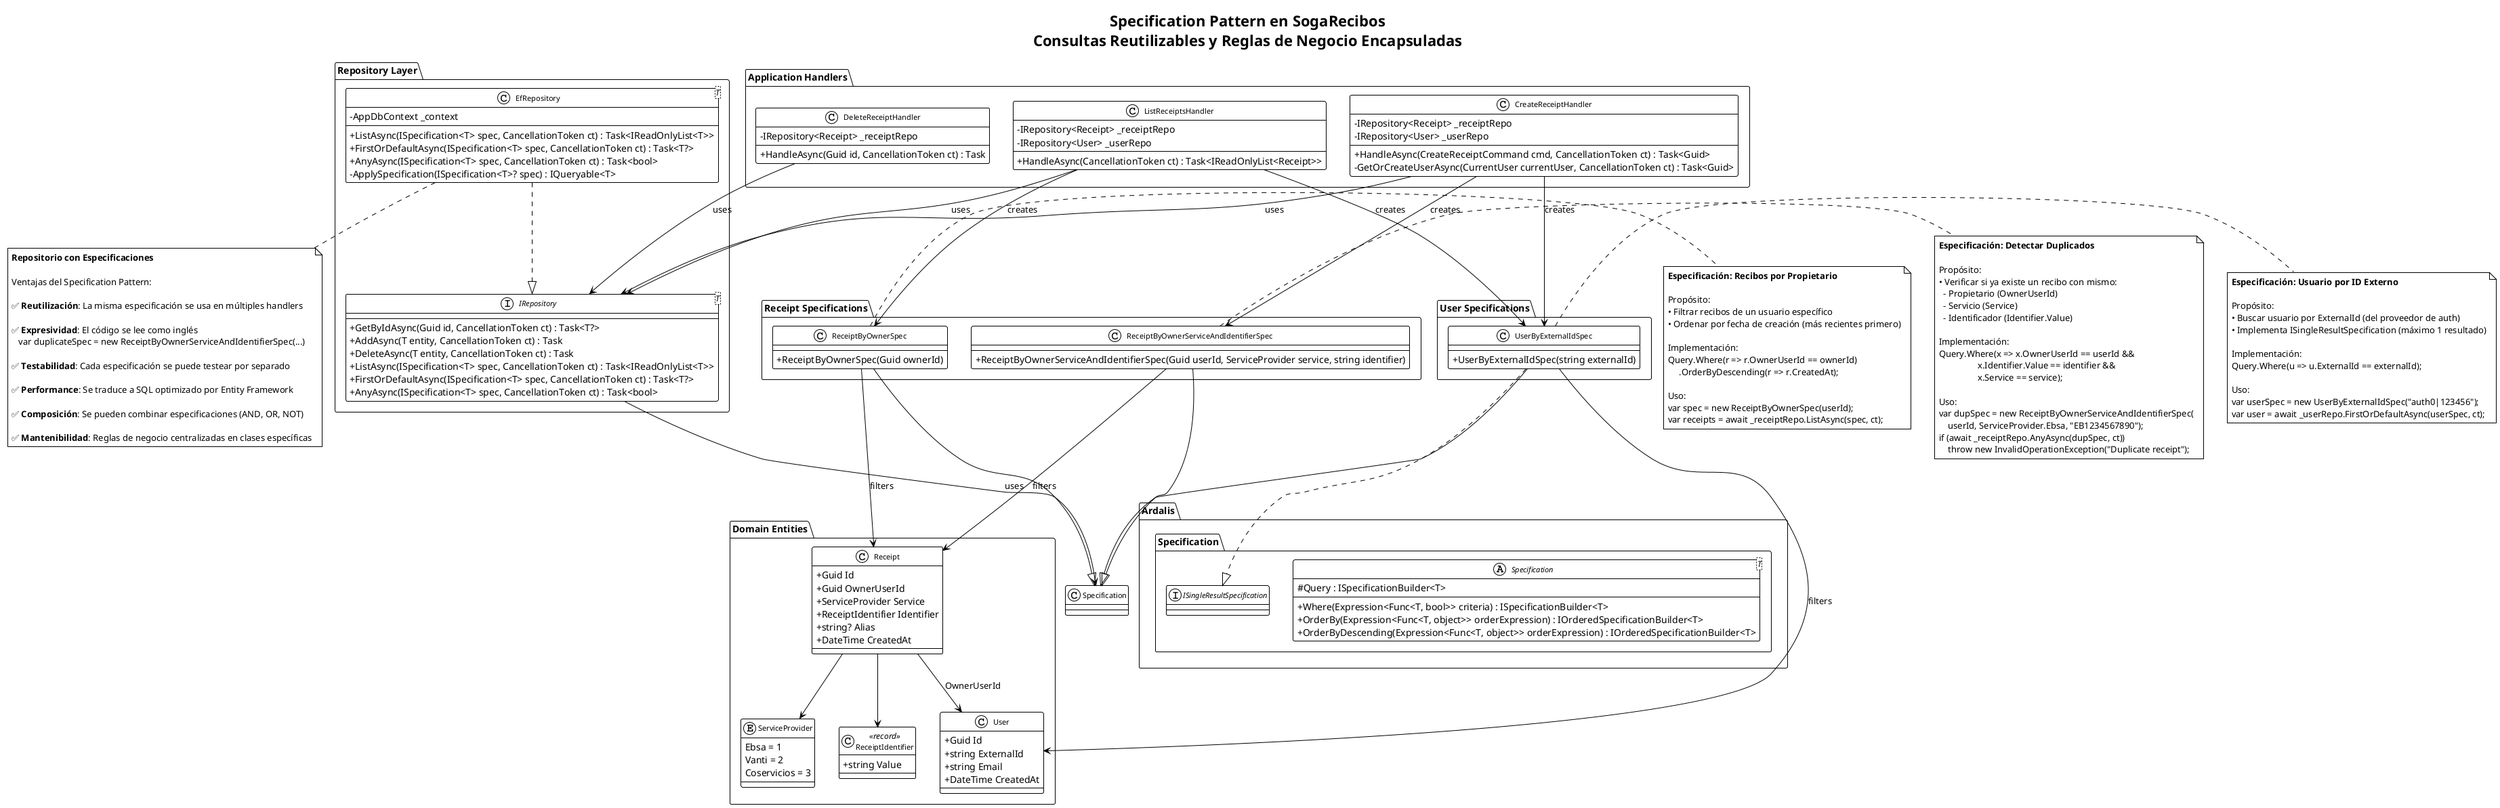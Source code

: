 @startuml Specification Pattern - SogaRecibos Implementation

!theme plain
skinparam classAttributeIconSize 0
skinparam classFontSize 11

title Specification Pattern en SogaRecibos\nConsultas Reutilizables y Reglas de Negocio Encapsuladas

' === ENTIDADES DEL DOMINIO ===
package "Domain Entities" {
    class Receipt {
        +Guid Id
        +Guid OwnerUserId
        +ServiceProvider Service
        +ReceiptIdentifier Identifier
        +string? Alias
        +DateTime CreatedAt
    }

    class User {
        +Guid Id
        +string ExternalId
        +string Email
        +DateTime CreatedAt
    }

    class ReceiptIdentifier <<record>> {
        +string Value
    }

    enum ServiceProvider {
        Ebsa = 1
        Vanti = 2
        Coservicios = 3
    }
}

' === ESPECIFICACIONES BASE ===
package "Ardalis.Specification" {
    abstract class Specification<T> {
        #Query : ISpecificationBuilder<T>
        +Where(Expression<Func<T, bool>> criteria) : ISpecificationBuilder<T>
        +OrderBy(Expression<Func<T, object>> orderExpression) : IOrderedSpecificationBuilder<T>
        +OrderByDescending(Expression<Func<T, object>> orderExpression) : IOrderedSpecificationBuilder<T>
    }

    interface ISingleResultSpecification {
    }
}

' === ESPECIFICACIONES DE RECIBOS ===
package "Receipt Specifications" {
    class ReceiptByOwnerSpec {
        +ReceiptByOwnerSpec(Guid ownerId)
    }

    class ReceiptByOwnerServiceAndIdentifierSpec {
        +ReceiptByOwnerServiceAndIdentifierSpec(Guid userId, ServiceProvider service, string identifier)
    }
}

' === ESPECIFICACIONES DE USUARIOS ===
package "User Specifications" {
    class UserByExternalIdSpec {
        +UserByExternalIdSpec(string externalId)
    }
}

' === REPOSITORIO QUE USA ESPECIFICACIONES ===
package "Repository Layer" {
    interface IRepository<T> {
        +GetByIdAsync(Guid id, CancellationToken ct) : Task<T?>
        +AddAsync(T entity, CancellationToken ct) : Task
        +DeleteAsync(T entity, CancellationToken ct) : Task
        +ListAsync(ISpecification<T> spec, CancellationToken ct) : Task<IReadOnlyList<T>>
        +FirstOrDefaultAsync(ISpecification<T> spec, CancellationToken ct) : Task<T?>
        +AnyAsync(ISpecification<T> spec, CancellationToken ct) : Task<bool>
    }

    class EfRepository<T> {
        -AppDbContext _context
        +ListAsync(ISpecification<T> spec, CancellationToken ct) : Task<IReadOnlyList<T>>
        +FirstOrDefaultAsync(ISpecification<T> spec, CancellationToken ct) : Task<T?>
        +AnyAsync(ISpecification<T> spec, CancellationToken ct) : Task<bool>
        -ApplySpecification(ISpecification<T>? spec) : IQueryable<T>
    }
}

' === HANDLERS QUE USAN ESPECIFICACIONES ===
package "Application Handlers" {
    class CreateReceiptHandler {
        -IRepository<Receipt> _receiptRepo
        -IRepository<User> _userRepo
        +HandleAsync(CreateReceiptCommand cmd, CancellationToken ct) : Task<Guid>
        -GetOrCreateUserAsync(CurrentUser currentUser, CancellationToken ct) : Task<Guid>
    }

    class ListReceiptsHandler {
        -IRepository<Receipt> _receiptRepo
        -IRepository<User> _userRepo
        +HandleAsync(CancellationToken ct) : Task<IReadOnlyList<Receipt>>
    }

    class DeleteReceiptHandler {
        -IRepository<Receipt> _receiptRepo
        +HandleAsync(Guid id, CancellationToken ct) : Task
    }
}

' Relaciones de herencia
ReceiptByOwnerSpec --|> Specification
ReceiptByOwnerServiceAndIdentifierSpec --|> Specification
UserByExternalIdSpec --|> Specification
UserByExternalIdSpec ..|> ISingleResultSpecification

' Relaciones de entidades
Receipt --> ServiceProvider
Receipt --> ReceiptIdentifier
Receipt --> User : OwnerUserId

' Relaciones de especificaciones con entidades
ReceiptByOwnerSpec --> Receipt : filters
ReceiptByOwnerServiceAndIdentifierSpec --> Receipt : filters
UserByExternalIdSpec --> User : filters

' Relaciones de repositorio
EfRepository ..|> IRepository
IRepository --> Specification : uses

' Relaciones de handlers
CreateReceiptHandler --> IRepository : uses
CreateReceiptHandler --> UserByExternalIdSpec : creates
CreateReceiptHandler --> ReceiptByOwnerServiceAndIdentifierSpec : creates

ListReceiptsHandler --> IRepository : uses
ListReceiptsHandler --> UserByExternalIdSpec : creates
ListReceiptsHandler --> ReceiptByOwnerSpec : creates

DeleteReceiptHandler --> IRepository : uses

note right of ReceiptByOwnerSpec
  **Especificación: Recibos por Propietario**
  
  Propósito:
  • Filtrar recibos de un usuario específico
  • Ordenar por fecha de creación (más recientes primero)
  
  Implementación:
  Query.Where(r => r.OwnerUserId == ownerId)
       .OrderByDescending(r => r.CreatedAt);
  
  Uso:
  var spec = new ReceiptByOwnerSpec(userId);
  var receipts = await _receiptRepo.ListAsync(spec, ct);
end note

note right of ReceiptByOwnerServiceAndIdentifierSpec
  **Especificación: Detectar Duplicados**
  
  Propósito:
  • Verificar si ya existe un recibo con mismo:
    - Propietario (OwnerUserId)
    - Servicio (Service)
    - Identificador (Identifier.Value)
  
  Implementación:
  Query.Where(x => x.OwnerUserId == userId && 
                   x.Identifier.Value == identifier && 
                   x.Service == service);
  
  Uso:
  var dupSpec = new ReceiptByOwnerServiceAndIdentifierSpec(
      userId, ServiceProvider.Ebsa, "EB1234567890");
  if (await _receiptRepo.AnyAsync(dupSpec, ct))
      throw new InvalidOperationException("Duplicate receipt");
end note

note right of UserByExternalIdSpec
  **Especificación: Usuario por ID Externo**
  
  Propósito:
  • Buscar usuario por ExternalId (del proveedor de auth)
  • Implementa ISingleResultSpecification (máximo 1 resultado)
  
  Implementación:
  Query.Where(u => u.ExternalId == externalId);
  
  Uso:
  var userSpec = new UserByExternalIdSpec("auth0|123456");
  var user = await _userRepo.FirstOrDefaultAsync(userSpec, ct);
end note

note bottom of EfRepository
  **Repositorio con Especificaciones**
  
  Ventajas del Specification Pattern:
  
  ✅ **Reutilización**: La misma especificación se usa en múltiples handlers
  
  ✅ **Expresividad**: El código se lee como inglés
     var duplicateSpec = new ReceiptByOwnerServiceAndIdentifierSpec(...)
  
  ✅ **Testabilidad**: Cada especificación se puede testear por separado
  
  ✅ **Performance**: Se traduce a SQL optimizado por Entity Framework
  
  ✅ **Composición**: Se pueden combinar especificaciones (AND, OR, NOT)
  
  ✅ **Mantenibilidad**: Reglas de negocio centralizadas en clases específicas
end note

@enduml
